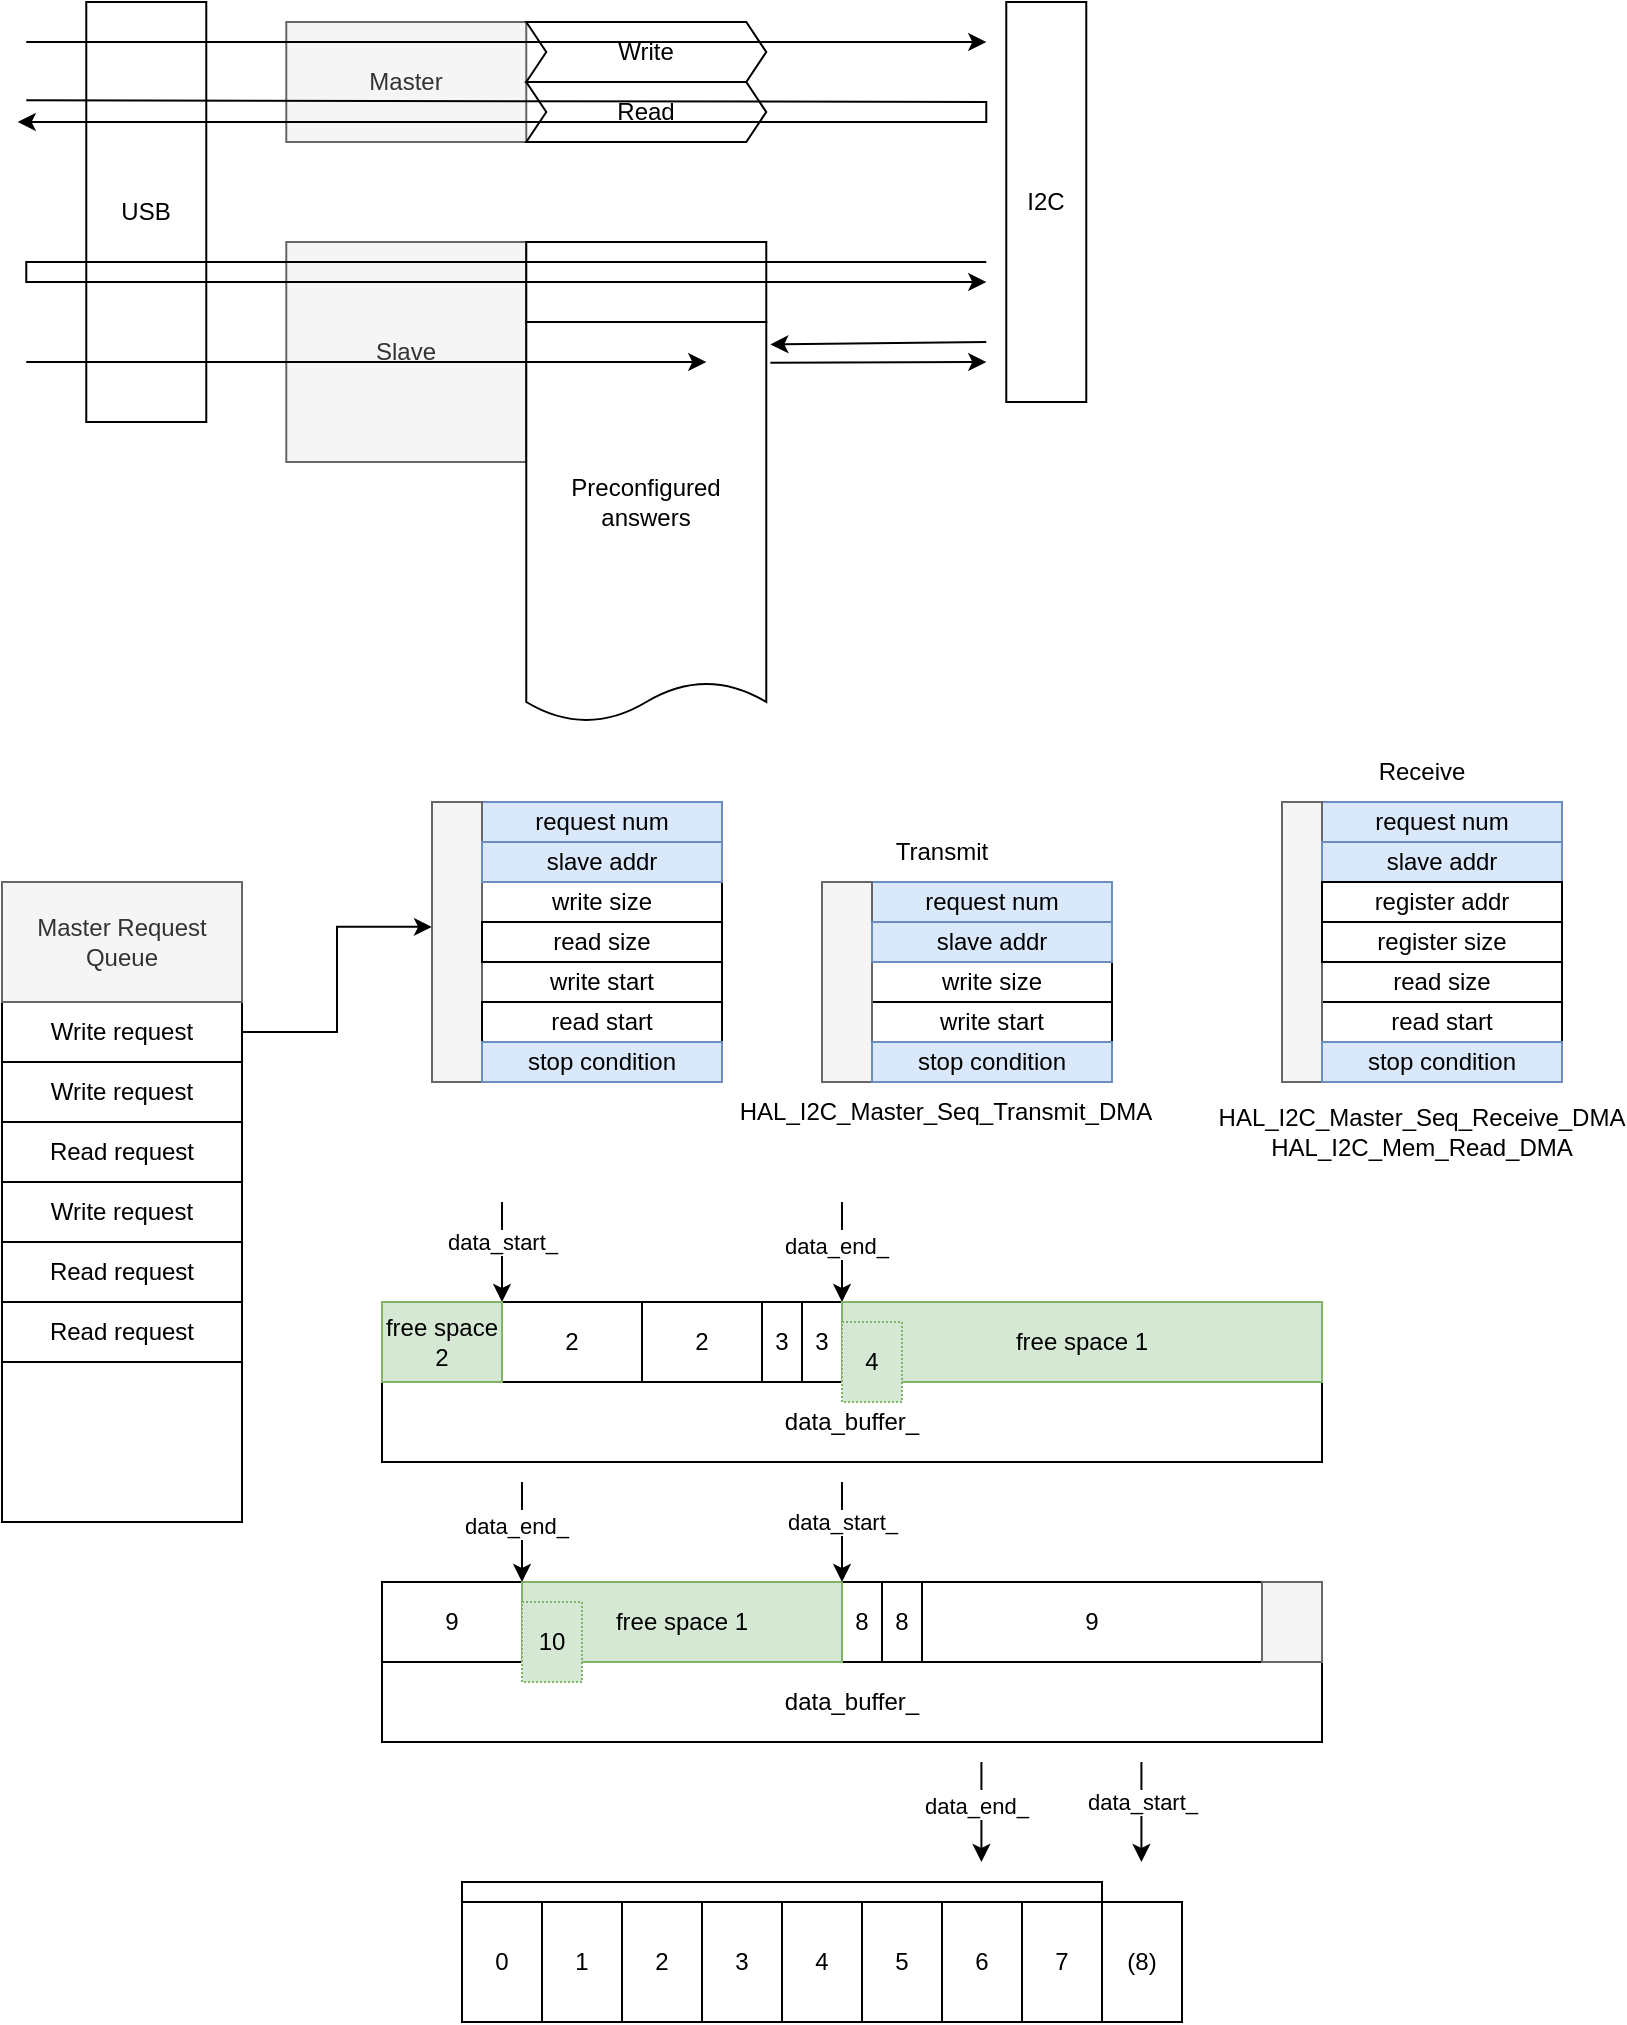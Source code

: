 <mxfile version="21.6.8" type="device">
  <diagram name="Page-1" id="2ZyC1kqVVPjFEnBajxi8">
    <mxGraphModel dx="2049" dy="1206" grid="1" gridSize="10" guides="1" tooltips="1" connect="1" arrows="1" fold="1" page="1" pageScale="1" pageWidth="850" pageHeight="1100" math="0" shadow="0">
      <root>
        <mxCell id="0" />
        <mxCell id="1" parent="0" />
        <mxCell id="SA-Xk729lbcdhGkagrMY-25" value="USB" style="rounded=0;whiteSpace=wrap;html=1;" parent="1" vertex="1">
          <mxGeometry x="82.14" y="60" width="60" height="210" as="geometry" />
        </mxCell>
        <mxCell id="SA-Xk729lbcdhGkagrMY-2" value="Master" style="rounded=0;whiteSpace=wrap;html=1;fillColor=#f5f5f5;fontColor=#333333;strokeColor=#666666;" parent="1" vertex="1">
          <mxGeometry x="182.14" y="70" width="120" height="60" as="geometry" />
        </mxCell>
        <mxCell id="SA-Xk729lbcdhGkagrMY-6" value="Read" style="shape=step;perimeter=stepPerimeter;whiteSpace=wrap;html=1;fixedSize=1;size=10;" parent="1" vertex="1">
          <mxGeometry x="302.14" y="100" width="120" height="30" as="geometry" />
        </mxCell>
        <mxCell id="SA-Xk729lbcdhGkagrMY-8" value="Write" style="shape=step;perimeter=stepPerimeter;whiteSpace=wrap;html=1;fixedSize=1;size=10;" parent="1" vertex="1">
          <mxGeometry x="302.14" y="70" width="120" height="30" as="geometry" />
        </mxCell>
        <mxCell id="SA-Xk729lbcdhGkagrMY-9" value="Slave" style="rounded=0;whiteSpace=wrap;html=1;fillColor=#f5f5f5;fontColor=#333333;strokeColor=#666666;" parent="1" vertex="1">
          <mxGeometry x="182.14" y="180" width="120" height="110" as="geometry" />
        </mxCell>
        <mxCell id="SA-Xk729lbcdhGkagrMY-15" value="" style="endArrow=classic;html=1;rounded=0;" parent="1" edge="1">
          <mxGeometry width="50" height="50" relative="1" as="geometry">
            <mxPoint x="52.14" y="80" as="sourcePoint" />
            <mxPoint x="532.14" y="80" as="targetPoint" />
          </mxGeometry>
        </mxCell>
        <mxCell id="SA-Xk729lbcdhGkagrMY-16" value="" style="endArrow=classic;html=1;rounded=0;" parent="1" edge="1">
          <mxGeometry width="50" height="50" relative="1" as="geometry">
            <mxPoint x="52.14" y="109.17" as="sourcePoint" />
            <mxPoint x="47.854" y="120" as="targetPoint" />
            <Array as="points">
              <mxPoint x="532.14" y="110" />
              <mxPoint x="532.14" y="120" />
            </Array>
          </mxGeometry>
        </mxCell>
        <mxCell id="SA-Xk729lbcdhGkagrMY-19" value="" style="rounded=0;whiteSpace=wrap;html=1;" parent="1" vertex="1">
          <mxGeometry x="302.14" y="180" width="120" height="40" as="geometry" />
        </mxCell>
        <mxCell id="SA-Xk729lbcdhGkagrMY-21" value="Preconfigured answers" style="shape=document;whiteSpace=wrap;html=1;boundedLbl=1;size=0.1;" parent="1" vertex="1">
          <mxGeometry x="302.14" y="220" width="120" height="200" as="geometry" />
        </mxCell>
        <mxCell id="SA-Xk729lbcdhGkagrMY-22" value="" style="endArrow=classic;html=1;rounded=0;" parent="1" edge="1">
          <mxGeometry width="50" height="50" relative="1" as="geometry">
            <mxPoint x="532.14" y="190" as="sourcePoint" />
            <mxPoint x="532.14" y="200" as="targetPoint" />
            <Array as="points">
              <mxPoint x="52.14" y="190" />
              <mxPoint x="52.14" y="200" />
            </Array>
          </mxGeometry>
        </mxCell>
        <mxCell id="SA-Xk729lbcdhGkagrMY-23" value="" style="endArrow=classic;html=1;rounded=0;entryX=1.017;entryY=0.056;entryDx=0;entryDy=0;entryPerimeter=0;" parent="1" target="SA-Xk729lbcdhGkagrMY-21" edge="1">
          <mxGeometry width="50" height="50" relative="1" as="geometry">
            <mxPoint x="532.14" y="230" as="sourcePoint" />
            <mxPoint x="592.14" y="250" as="targetPoint" />
          </mxGeometry>
        </mxCell>
        <mxCell id="SA-Xk729lbcdhGkagrMY-24" value="" style="endArrow=classic;html=1;rounded=0;exitX=1.017;exitY=0.102;exitDx=0;exitDy=0;exitPerimeter=0;" parent="1" source="SA-Xk729lbcdhGkagrMY-21" edge="1">
          <mxGeometry width="50" height="50" relative="1" as="geometry">
            <mxPoint x="492.14" y="300" as="sourcePoint" />
            <mxPoint x="532.14" y="240" as="targetPoint" />
          </mxGeometry>
        </mxCell>
        <mxCell id="SA-Xk729lbcdhGkagrMY-27" value="" style="endArrow=classic;html=1;rounded=0;" parent="1" edge="1">
          <mxGeometry width="50" height="50" relative="1" as="geometry">
            <mxPoint x="52.14" y="240" as="sourcePoint" />
            <mxPoint x="392.14" y="240" as="targetPoint" />
          </mxGeometry>
        </mxCell>
        <mxCell id="SA-Xk729lbcdhGkagrMY-28" value="" style="rounded=0;whiteSpace=wrap;html=1;" parent="1" vertex="1">
          <mxGeometry x="40" y="560" width="120" height="260" as="geometry" />
        </mxCell>
        <mxCell id="SA-Xk729lbcdhGkagrMY-56" style="edgeStyle=orthogonalEdgeStyle;rounded=0;orthogonalLoop=1;jettySize=auto;html=1;exitX=1;exitY=0.5;exitDx=0;exitDy=0;entryX=0;entryY=0.446;entryDx=0;entryDy=0;entryPerimeter=0;" parent="1" source="SA-Xk729lbcdhGkagrMY-29" target="SA-Xk729lbcdhGkagrMY-52" edge="1">
          <mxGeometry relative="1" as="geometry" />
        </mxCell>
        <mxCell id="SA-Xk729lbcdhGkagrMY-29" value="Write request" style="rounded=0;whiteSpace=wrap;html=1;" parent="1" vertex="1">
          <mxGeometry x="40" y="560" width="120" height="30" as="geometry" />
        </mxCell>
        <mxCell id="SA-Xk729lbcdhGkagrMY-30" value="Read request" style="rounded=0;whiteSpace=wrap;html=1;" parent="1" vertex="1">
          <mxGeometry x="40" y="620" width="120" height="30" as="geometry" />
        </mxCell>
        <mxCell id="SA-Xk729lbcdhGkagrMY-31" value="Write request" style="rounded=0;whiteSpace=wrap;html=1;" parent="1" vertex="1">
          <mxGeometry x="40" y="650" width="120" height="30" as="geometry" />
        </mxCell>
        <mxCell id="SA-Xk729lbcdhGkagrMY-32" value="Write request" style="rounded=0;whiteSpace=wrap;html=1;" parent="1" vertex="1">
          <mxGeometry x="40" y="590" width="120" height="30" as="geometry" />
        </mxCell>
        <mxCell id="SA-Xk729lbcdhGkagrMY-33" value="Read request" style="rounded=0;whiteSpace=wrap;html=1;" parent="1" vertex="1">
          <mxGeometry x="40" y="680" width="120" height="30" as="geometry" />
        </mxCell>
        <mxCell id="SA-Xk729lbcdhGkagrMY-34" value="Read request" style="rounded=0;whiteSpace=wrap;html=1;" parent="1" vertex="1">
          <mxGeometry x="40" y="710" width="120" height="30" as="geometry" />
        </mxCell>
        <mxCell id="SA-Xk729lbcdhGkagrMY-38" value="Master Request&lt;br&gt;Queue" style="rounded=0;whiteSpace=wrap;html=1;fillColor=#f5f5f5;fontColor=#333333;strokeColor=#666666;" parent="1" vertex="1">
          <mxGeometry x="40" y="500" width="120" height="60" as="geometry" />
        </mxCell>
        <mxCell id="SA-Xk729lbcdhGkagrMY-39" value="data_buffer_" style="rounded=0;whiteSpace=wrap;html=1;" parent="1" vertex="1">
          <mxGeometry x="230" y="750" width="470" height="40" as="geometry" />
        </mxCell>
        <mxCell id="SA-Xk729lbcdhGkagrMY-41" value="I2C" style="rounded=0;whiteSpace=wrap;html=1;" parent="1" vertex="1">
          <mxGeometry x="542.14" y="60" width="40" height="200" as="geometry" />
        </mxCell>
        <mxCell id="SA-Xk729lbcdhGkagrMY-47" value="request num" style="rounded=0;whiteSpace=wrap;html=1;fillColor=#dae8fc;strokeColor=#6c8ebf;" parent="1" vertex="1">
          <mxGeometry x="280" y="460" width="120" height="20" as="geometry" />
        </mxCell>
        <mxCell id="SA-Xk729lbcdhGkagrMY-48" value="write start" style="rounded=0;whiteSpace=wrap;html=1;" parent="1" vertex="1">
          <mxGeometry x="280" y="540" width="120" height="20" as="geometry" />
        </mxCell>
        <mxCell id="SA-Xk729lbcdhGkagrMY-50" value="write size" style="rounded=0;whiteSpace=wrap;html=1;" parent="1" vertex="1">
          <mxGeometry x="280" y="500" width="120" height="20" as="geometry" />
        </mxCell>
        <mxCell id="SA-Xk729lbcdhGkagrMY-52" value="" style="rounded=0;whiteSpace=wrap;html=1;fillColor=#f5f5f5;fontColor=#333333;strokeColor=#666666;" parent="1" vertex="1">
          <mxGeometry x="255" y="460" width="25" height="140" as="geometry" />
        </mxCell>
        <mxCell id="SA-Xk729lbcdhGkagrMY-63" value="slave addr" style="rounded=0;whiteSpace=wrap;html=1;fillColor=#dae8fc;strokeColor=#6c8ebf;" parent="1" vertex="1">
          <mxGeometry x="280" y="480" width="120" height="20" as="geometry" />
        </mxCell>
        <mxCell id="pYy494UyowIViKt96TTS-2" value="read size" style="rounded=0;whiteSpace=wrap;html=1;" parent="1" vertex="1">
          <mxGeometry x="280" y="520" width="120" height="20" as="geometry" />
        </mxCell>
        <mxCell id="pYy494UyowIViKt96TTS-6" value="2" style="rounded=0;whiteSpace=wrap;html=1;" parent="1" vertex="1">
          <mxGeometry x="290" y="710" width="70" height="40" as="geometry" />
        </mxCell>
        <mxCell id="pYy494UyowIViKt96TTS-7" value="3" style="rounded=0;whiteSpace=wrap;html=1;" parent="1" vertex="1">
          <mxGeometry x="420" y="710" width="20" height="40" as="geometry" />
        </mxCell>
        <mxCell id="pYy494UyowIViKt96TTS-8" value="2" style="rounded=0;whiteSpace=wrap;html=1;" parent="1" vertex="1">
          <mxGeometry x="360" y="710" width="60" height="40" as="geometry" />
        </mxCell>
        <mxCell id="pYy494UyowIViKt96TTS-9" value="3" style="rounded=0;whiteSpace=wrap;html=1;" parent="1" vertex="1">
          <mxGeometry x="440" y="710" width="20" height="40" as="geometry" />
        </mxCell>
        <mxCell id="pYy494UyowIViKt96TTS-15" value="^" style="endArrow=classic;html=1;rounded=0;" parent="1" edge="1">
          <mxGeometry x="-0.2" width="50" height="50" relative="1" as="geometry">
            <mxPoint x="460.0" y="660" as="sourcePoint" />
            <mxPoint x="460.0" y="710" as="targetPoint" />
            <mxPoint as="offset" />
          </mxGeometry>
        </mxCell>
        <mxCell id="Q1eorw4Rzsz2b7SlbyAp-2" value="end" style="edgeLabel;html=1;align=center;verticalAlign=middle;resizable=0;points=[];" parent="pYy494UyowIViKt96TTS-15" vertex="1" connectable="0">
          <mxGeometry x="0.027" y="-4" relative="1" as="geometry">
            <mxPoint x="4" y="-6" as="offset" />
          </mxGeometry>
        </mxCell>
        <mxCell id="Q1eorw4Rzsz2b7SlbyAp-17" value="data_end_" style="edgeLabel;html=1;align=center;verticalAlign=middle;resizable=0;points=[];" parent="pYy494UyowIViKt96TTS-15" vertex="1" connectable="0">
          <mxGeometry x="-0.128" y="-3" relative="1" as="geometry">
            <mxPoint as="offset" />
          </mxGeometry>
        </mxCell>
        <mxCell id="pYy494UyowIViKt96TTS-18" value="data_start_" style="endArrow=classic;html=1;rounded=0;" parent="1" edge="1">
          <mxGeometry x="-0.2" width="50" height="50" relative="1" as="geometry">
            <mxPoint x="290" y="660" as="sourcePoint" />
            <mxPoint x="290" y="710" as="targetPoint" />
            <mxPoint as="offset" />
          </mxGeometry>
        </mxCell>
        <mxCell id="Q1eorw4Rzsz2b7SlbyAp-3" value="data_buffer_" style="rounded=0;whiteSpace=wrap;html=1;" parent="1" vertex="1">
          <mxGeometry x="230" y="890" width="470" height="40" as="geometry" />
        </mxCell>
        <mxCell id="Q1eorw4Rzsz2b7SlbyAp-4" value="9" style="rounded=0;whiteSpace=wrap;html=1;" parent="1" vertex="1">
          <mxGeometry x="230" y="850" width="70" height="40" as="geometry" />
        </mxCell>
        <mxCell id="Q1eorw4Rzsz2b7SlbyAp-5" value="8" style="rounded=0;whiteSpace=wrap;html=1;" parent="1" vertex="1">
          <mxGeometry x="480" y="850" width="20" height="40" as="geometry" />
        </mxCell>
        <mxCell id="Q1eorw4Rzsz2b7SlbyAp-6" value="9" style="rounded=0;whiteSpace=wrap;html=1;" parent="1" vertex="1">
          <mxGeometry x="500" y="850" width="170" height="40" as="geometry" />
        </mxCell>
        <mxCell id="Q1eorw4Rzsz2b7SlbyAp-7" value="8" style="rounded=0;whiteSpace=wrap;html=1;" parent="1" vertex="1">
          <mxGeometry x="460" y="850" width="20" height="40" as="geometry" />
        </mxCell>
        <mxCell id="Q1eorw4Rzsz2b7SlbyAp-11" value="free space 1" style="rounded=0;whiteSpace=wrap;html=1;fillColor=#d5e8d4;strokeColor=#82b366;" parent="1" vertex="1">
          <mxGeometry x="460" y="710" width="240" height="40" as="geometry" />
        </mxCell>
        <mxCell id="Q1eorw4Rzsz2b7SlbyAp-12" value="free space 1" style="rounded=0;whiteSpace=wrap;html=1;fillColor=#d5e8d4;strokeColor=#82b366;" parent="1" vertex="1">
          <mxGeometry x="300" y="850" width="160" height="40" as="geometry" />
        </mxCell>
        <mxCell id="Q1eorw4Rzsz2b7SlbyAp-13" value="free space 2" style="rounded=0;whiteSpace=wrap;html=1;fillColor=#d5e8d4;strokeColor=#82b366;" parent="1" vertex="1">
          <mxGeometry x="230" y="710" width="60" height="40" as="geometry" />
        </mxCell>
        <mxCell id="Q1eorw4Rzsz2b7SlbyAp-14" value="" style="rounded=0;whiteSpace=wrap;html=1;fillColor=#f5f5f5;fontColor=#333333;strokeColor=#666666;" parent="1" vertex="1">
          <mxGeometry x="670" y="850" width="30" height="40" as="geometry" />
        </mxCell>
        <mxCell id="Q1eorw4Rzsz2b7SlbyAp-15" value="4" style="rounded=0;whiteSpace=wrap;html=1;dashed=1;dashPattern=1 1;fillColor=#d5e8d4;strokeColor=#82b366;" parent="1" vertex="1">
          <mxGeometry x="460" y="720" width="30" height="40" as="geometry" />
        </mxCell>
        <mxCell id="Q1eorw4Rzsz2b7SlbyAp-16" value="10" style="rounded=0;whiteSpace=wrap;html=1;dashed=1;dashPattern=1 1;fillColor=#d5e8d4;strokeColor=#82b366;" parent="1" vertex="1">
          <mxGeometry x="300" y="860" width="30" height="40" as="geometry" />
        </mxCell>
        <mxCell id="Q1eorw4Rzsz2b7SlbyAp-18" value="^" style="endArrow=classic;html=1;rounded=0;" parent="1" edge="1">
          <mxGeometry x="-0.2" width="50" height="50" relative="1" as="geometry">
            <mxPoint x="300.0" y="800" as="sourcePoint" />
            <mxPoint x="300.0" y="850" as="targetPoint" />
            <mxPoint as="offset" />
          </mxGeometry>
        </mxCell>
        <mxCell id="Q1eorw4Rzsz2b7SlbyAp-19" value="end" style="edgeLabel;html=1;align=center;verticalAlign=middle;resizable=0;points=[];" parent="Q1eorw4Rzsz2b7SlbyAp-18" vertex="1" connectable="0">
          <mxGeometry x="0.027" y="-4" relative="1" as="geometry">
            <mxPoint x="4" y="-6" as="offset" />
          </mxGeometry>
        </mxCell>
        <mxCell id="Q1eorw4Rzsz2b7SlbyAp-20" value="data_end_" style="edgeLabel;html=1;align=center;verticalAlign=middle;resizable=0;points=[];" parent="Q1eorw4Rzsz2b7SlbyAp-18" vertex="1" connectable="0">
          <mxGeometry x="-0.128" y="-3" relative="1" as="geometry">
            <mxPoint as="offset" />
          </mxGeometry>
        </mxCell>
        <mxCell id="Q1eorw4Rzsz2b7SlbyAp-21" value="data_start_" style="endArrow=classic;html=1;rounded=0;" parent="1" edge="1">
          <mxGeometry x="-0.2" width="50" height="50" relative="1" as="geometry">
            <mxPoint x="460" y="800" as="sourcePoint" />
            <mxPoint x="460" y="850" as="targetPoint" />
            <mxPoint as="offset" />
          </mxGeometry>
        </mxCell>
        <mxCell id="Q1eorw4Rzsz2b7SlbyAp-22" value="read start" style="rounded=0;whiteSpace=wrap;html=1;" parent="1" vertex="1">
          <mxGeometry x="280" y="560" width="120" height="20" as="geometry" />
        </mxCell>
        <mxCell id="Q1eorw4Rzsz2b7SlbyAp-27" value="request num" style="rounded=0;whiteSpace=wrap;html=1;fillColor=#dae8fc;strokeColor=#6c8ebf;" parent="1" vertex="1">
          <mxGeometry x="475" y="500" width="120" height="20" as="geometry" />
        </mxCell>
        <mxCell id="Q1eorw4Rzsz2b7SlbyAp-28" value="write start" style="rounded=0;whiteSpace=wrap;html=1;" parent="1" vertex="1">
          <mxGeometry x="475" y="560" width="120" height="20" as="geometry" />
        </mxCell>
        <mxCell id="Q1eorw4Rzsz2b7SlbyAp-29" value="write size" style="rounded=0;whiteSpace=wrap;html=1;" parent="1" vertex="1">
          <mxGeometry x="475" y="540" width="120" height="20" as="geometry" />
        </mxCell>
        <mxCell id="Q1eorw4Rzsz2b7SlbyAp-30" value="" style="rounded=0;whiteSpace=wrap;html=1;fillColor=#f5f5f5;fontColor=#333333;strokeColor=#666666;" parent="1" vertex="1">
          <mxGeometry x="450" y="500" width="25" height="100" as="geometry" />
        </mxCell>
        <mxCell id="Q1eorw4Rzsz2b7SlbyAp-31" value="slave addr" style="rounded=0;whiteSpace=wrap;html=1;fillColor=#dae8fc;strokeColor=#6c8ebf;" parent="1" vertex="1">
          <mxGeometry x="475" y="520" width="120" height="20" as="geometry" />
        </mxCell>
        <mxCell id="Q1eorw4Rzsz2b7SlbyAp-32" value="read size" style="rounded=0;whiteSpace=wrap;html=1;" parent="1" vertex="1">
          <mxGeometry x="700" y="540" width="120" height="20" as="geometry" />
        </mxCell>
        <mxCell id="Q1eorw4Rzsz2b7SlbyAp-33" value="read start" style="rounded=0;whiteSpace=wrap;html=1;" parent="1" vertex="1">
          <mxGeometry x="700" y="560" width="120" height="20" as="geometry" />
        </mxCell>
        <mxCell id="Q1eorw4Rzsz2b7SlbyAp-44" value="request num" style="rounded=0;whiteSpace=wrap;html=1;fillColor=#dae8fc;strokeColor=#6c8ebf;" parent="1" vertex="1">
          <mxGeometry x="700" y="460" width="120" height="20" as="geometry" />
        </mxCell>
        <mxCell id="Q1eorw4Rzsz2b7SlbyAp-47" value="" style="rounded=0;whiteSpace=wrap;html=1;fillColor=#f5f5f5;fontColor=#333333;strokeColor=#666666;" parent="1" vertex="1">
          <mxGeometry x="680" y="460" width="20" height="140" as="geometry" />
        </mxCell>
        <mxCell id="Q1eorw4Rzsz2b7SlbyAp-48" value="slave addr" style="rounded=0;whiteSpace=wrap;html=1;fillColor=#dae8fc;strokeColor=#6c8ebf;" parent="1" vertex="1">
          <mxGeometry x="700" y="480" width="120" height="20" as="geometry" />
        </mxCell>
        <mxCell id="Q1eorw4Rzsz2b7SlbyAp-49" value="register addr" style="rounded=0;whiteSpace=wrap;html=1;" parent="1" vertex="1">
          <mxGeometry x="700" y="500" width="120" height="20" as="geometry" />
        </mxCell>
        <mxCell id="Q1eorw4Rzsz2b7SlbyAp-50" value="Transmit" style="text;html=1;strokeColor=none;fillColor=none;align=center;verticalAlign=middle;whiteSpace=wrap;rounded=0;" parent="1" vertex="1">
          <mxGeometry x="480" y="470" width="60" height="30" as="geometry" />
        </mxCell>
        <mxCell id="Q1eorw4Rzsz2b7SlbyAp-51" value="Receive" style="text;html=1;strokeColor=none;fillColor=none;align=center;verticalAlign=middle;whiteSpace=wrap;rounded=0;" parent="1" vertex="1">
          <mxGeometry x="720" y="430" width="60" height="30" as="geometry" />
        </mxCell>
        <mxCell id="Q1eorw4Rzsz2b7SlbyAp-52" value="stop condition" style="rounded=0;whiteSpace=wrap;html=1;fillColor=#dae8fc;strokeColor=#6c8ebf;" parent="1" vertex="1">
          <mxGeometry x="700" y="580" width="120" height="20" as="geometry" />
        </mxCell>
        <mxCell id="Q1eorw4Rzsz2b7SlbyAp-53" value="HAL_I2C_Master_Seq_Transmit_DMA" style="text;html=1;strokeColor=none;fillColor=none;align=center;verticalAlign=middle;whiteSpace=wrap;rounded=0;" parent="1" vertex="1">
          <mxGeometry x="482.14" y="600" width="60" height="30" as="geometry" />
        </mxCell>
        <mxCell id="Q1eorw4Rzsz2b7SlbyAp-54" value="HAL_I2C_Master_Seq_Receive_DMA&lt;br&gt;HAL_I2C_Mem_Read_DMA" style="text;html=1;strokeColor=none;fillColor=none;align=center;verticalAlign=middle;whiteSpace=wrap;rounded=0;" parent="1" vertex="1">
          <mxGeometry x="720" y="610" width="60" height="30" as="geometry" />
        </mxCell>
        <mxCell id="Q1eorw4Rzsz2b7SlbyAp-55" value="register size" style="rounded=0;whiteSpace=wrap;html=1;" parent="1" vertex="1">
          <mxGeometry x="700" y="520" width="120" height="20" as="geometry" />
        </mxCell>
        <mxCell id="Q1eorw4Rzsz2b7SlbyAp-56" value="stop condition" style="rounded=0;whiteSpace=wrap;html=1;fillColor=#dae8fc;strokeColor=#6c8ebf;" parent="1" vertex="1">
          <mxGeometry x="475" y="580" width="120" height="20" as="geometry" />
        </mxCell>
        <mxCell id="Q1eorw4Rzsz2b7SlbyAp-57" value="stop condition" style="rounded=0;whiteSpace=wrap;html=1;fillColor=#dae8fc;strokeColor=#6c8ebf;" parent="1" vertex="1">
          <mxGeometry x="280" y="580" width="120" height="20" as="geometry" />
        </mxCell>
        <mxCell id="myD3RqhcpJ7wvBLxxX5j-1" value="" style="rounded=0;whiteSpace=wrap;html=1;" vertex="1" parent="1">
          <mxGeometry x="270" y="1000" width="320" height="10" as="geometry" />
        </mxCell>
        <mxCell id="myD3RqhcpJ7wvBLxxX5j-3" value="0" style="rounded=0;whiteSpace=wrap;html=1;" vertex="1" parent="1">
          <mxGeometry x="270" y="1010" width="40" height="60" as="geometry" />
        </mxCell>
        <mxCell id="myD3RqhcpJ7wvBLxxX5j-4" value="1" style="rounded=0;whiteSpace=wrap;html=1;" vertex="1" parent="1">
          <mxGeometry x="310" y="1010" width="40" height="60" as="geometry" />
        </mxCell>
        <mxCell id="myD3RqhcpJ7wvBLxxX5j-5" value="2" style="rounded=0;whiteSpace=wrap;html=1;" vertex="1" parent="1">
          <mxGeometry x="350" y="1010" width="40" height="60" as="geometry" />
        </mxCell>
        <mxCell id="myD3RqhcpJ7wvBLxxX5j-6" value="3" style="rounded=0;whiteSpace=wrap;html=1;" vertex="1" parent="1">
          <mxGeometry x="390" y="1010" width="40" height="60" as="geometry" />
        </mxCell>
        <mxCell id="myD3RqhcpJ7wvBLxxX5j-7" value="4" style="rounded=0;whiteSpace=wrap;html=1;" vertex="1" parent="1">
          <mxGeometry x="430" y="1010" width="40" height="60" as="geometry" />
        </mxCell>
        <mxCell id="myD3RqhcpJ7wvBLxxX5j-8" value="5" style="rounded=0;whiteSpace=wrap;html=1;" vertex="1" parent="1">
          <mxGeometry x="470" y="1010" width="40" height="60" as="geometry" />
        </mxCell>
        <mxCell id="myD3RqhcpJ7wvBLxxX5j-9" value="6" style="rounded=0;whiteSpace=wrap;html=1;" vertex="1" parent="1">
          <mxGeometry x="510" y="1010" width="40" height="60" as="geometry" />
        </mxCell>
        <mxCell id="myD3RqhcpJ7wvBLxxX5j-10" value="7" style="rounded=0;whiteSpace=wrap;html=1;" vertex="1" parent="1">
          <mxGeometry x="550" y="1010" width="40" height="60" as="geometry" />
        </mxCell>
        <mxCell id="myD3RqhcpJ7wvBLxxX5j-11" value="data_start_" style="endArrow=classic;html=1;rounded=0;" edge="1" parent="1">
          <mxGeometry x="-0.2" width="50" height="50" relative="1" as="geometry">
            <mxPoint x="609.71" y="940" as="sourcePoint" />
            <mxPoint x="609.71" y="990" as="targetPoint" />
            <mxPoint as="offset" />
          </mxGeometry>
        </mxCell>
        <mxCell id="myD3RqhcpJ7wvBLxxX5j-12" value="^" style="endArrow=classic;html=1;rounded=0;" edge="1" parent="1">
          <mxGeometry x="-0.2" width="50" height="50" relative="1" as="geometry">
            <mxPoint x="529.71" y="940" as="sourcePoint" />
            <mxPoint x="529.71" y="990" as="targetPoint" />
            <mxPoint as="offset" />
          </mxGeometry>
        </mxCell>
        <mxCell id="myD3RqhcpJ7wvBLxxX5j-13" value="end" style="edgeLabel;html=1;align=center;verticalAlign=middle;resizable=0;points=[];" vertex="1" connectable="0" parent="myD3RqhcpJ7wvBLxxX5j-12">
          <mxGeometry x="0.027" y="-4" relative="1" as="geometry">
            <mxPoint x="4" y="-6" as="offset" />
          </mxGeometry>
        </mxCell>
        <mxCell id="myD3RqhcpJ7wvBLxxX5j-14" value="data_end_" style="edgeLabel;html=1;align=center;verticalAlign=middle;resizable=0;points=[];" vertex="1" connectable="0" parent="myD3RqhcpJ7wvBLxxX5j-12">
          <mxGeometry x="-0.128" y="-3" relative="1" as="geometry">
            <mxPoint as="offset" />
          </mxGeometry>
        </mxCell>
        <mxCell id="myD3RqhcpJ7wvBLxxX5j-15" value="(8)" style="rounded=0;whiteSpace=wrap;html=1;" vertex="1" parent="1">
          <mxGeometry x="590" y="1010" width="40" height="60" as="geometry" />
        </mxCell>
      </root>
    </mxGraphModel>
  </diagram>
</mxfile>
